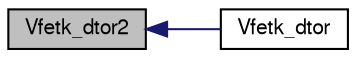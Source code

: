 digraph "Vfetk_dtor2"
{
  edge [fontname="FreeSans",fontsize="10",labelfontname="FreeSans",labelfontsize="10"];
  node [fontname="FreeSans",fontsize="10",shape=record];
  rankdir="LR";
  Node1 [label="Vfetk_dtor2",height=0.2,width=0.4,color="black", fillcolor="grey75", style="filled" fontcolor="black"];
  Node1 -> Node2 [dir="back",color="midnightblue",fontsize="10",style="solid",fontname="FreeSans"];
  Node2 [label="Vfetk_dtor",height=0.2,width=0.4,color="black", fillcolor="white", style="filled",URL="$group___vfetk.html#ga241f72c9fdc925298f48392a92e832a6",tooltip="Object destructor."];
}

